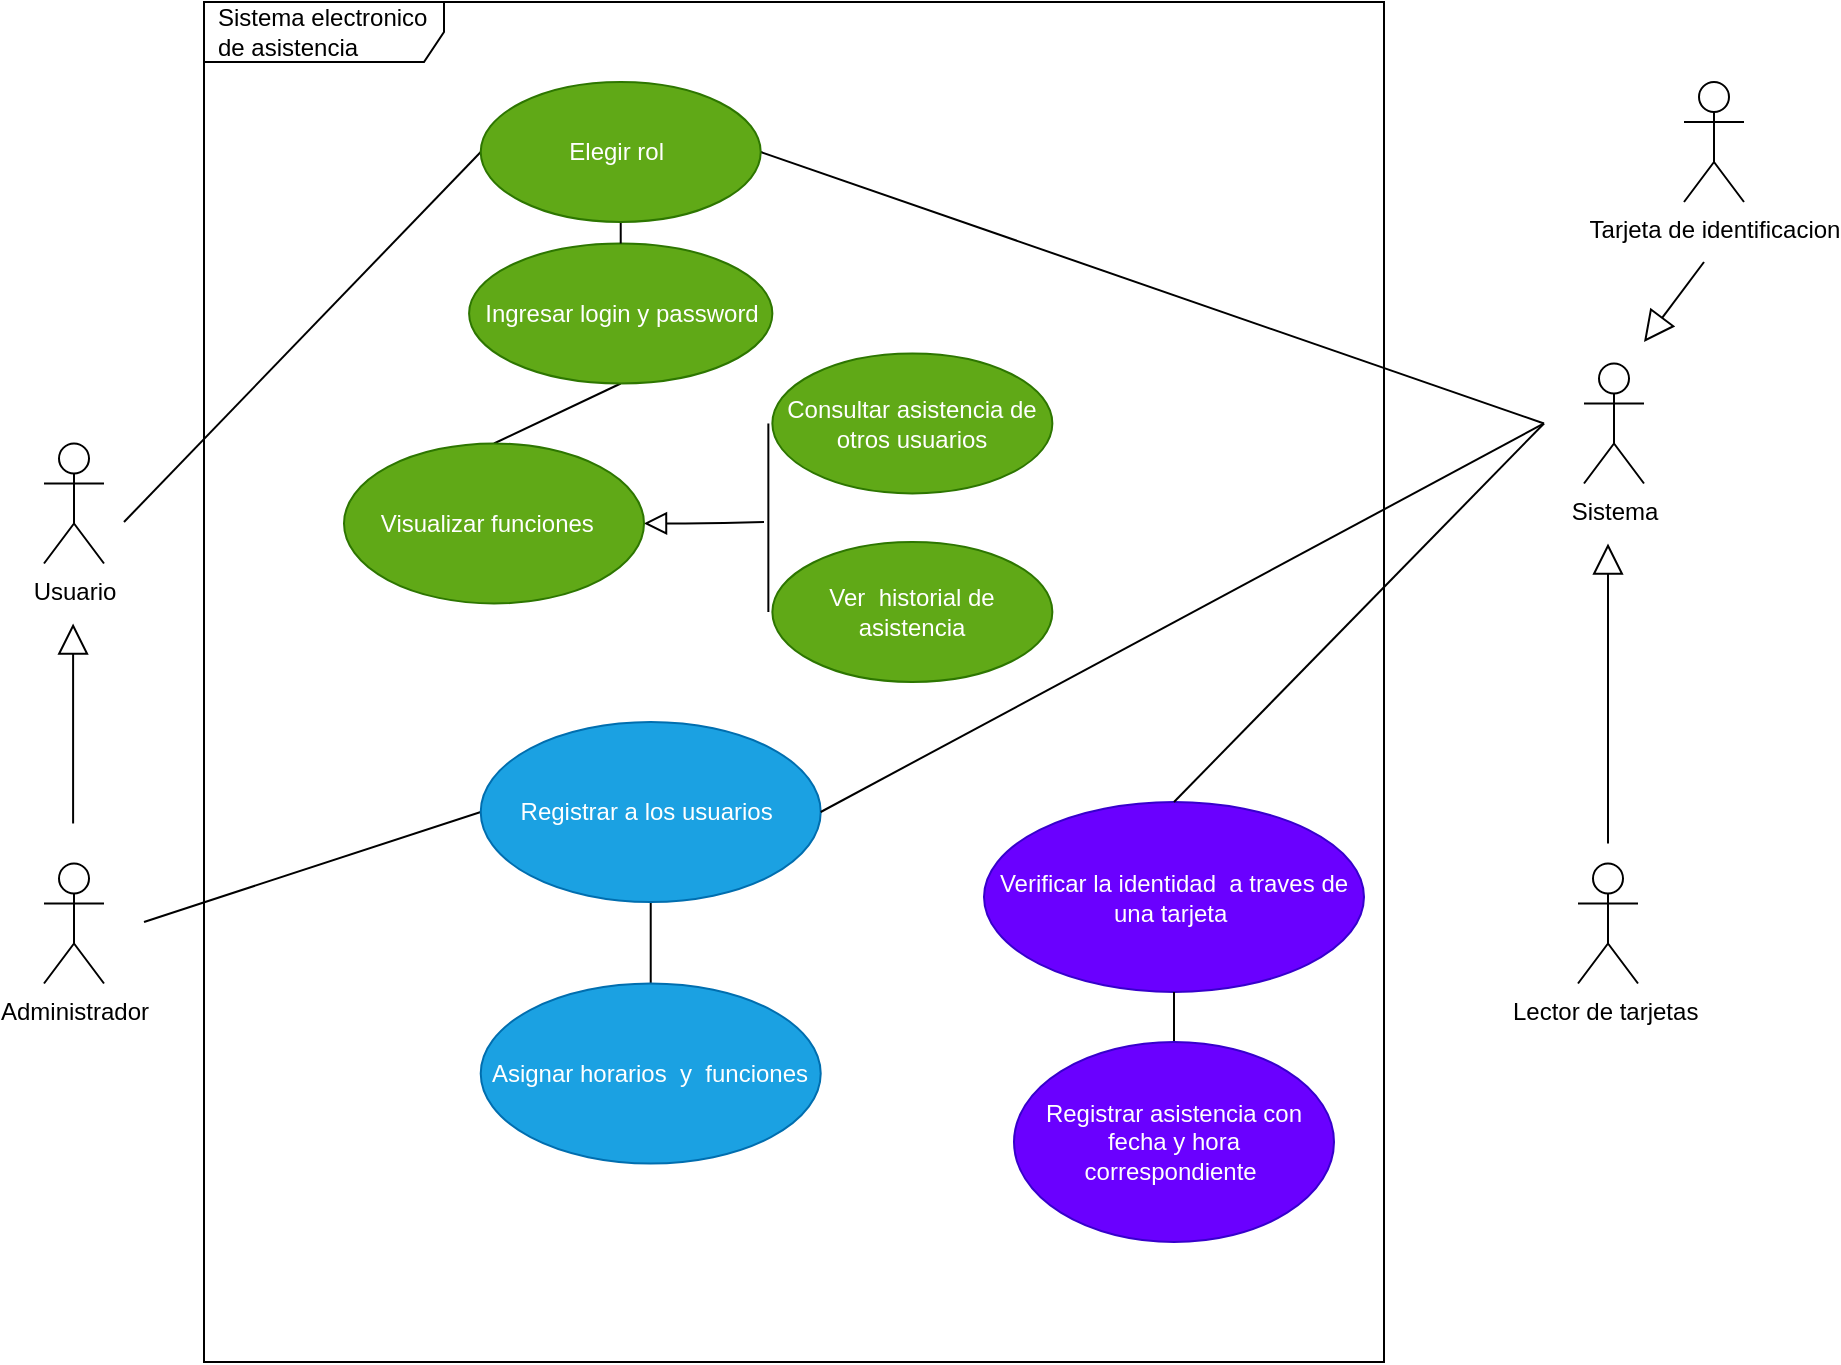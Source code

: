 <mxfile>
    <diagram id="x9WfqNALCWT0m6YbONBF" name="Página-1">
        <mxGraphModel dx="856" dy="971" grid="1" gridSize="10" guides="1" tooltips="1" connect="1" arrows="1" fold="1" page="1" pageScale="1" pageWidth="1169" pageHeight="1654" math="0" shadow="0">
            <root>
                <mxCell id="0"/>
                <mxCell id="1" parent="0"/>
                <mxCell id="83" value="Sistema electronico de asistencia" style="shape=umlFrame;whiteSpace=wrap;html=1;width=120;height=30;boundedLbl=1;verticalAlign=middle;align=left;spacingLeft=5;" parent="1" vertex="1">
                    <mxGeometry x="240" y="120" width="590" height="680" as="geometry"/>
                </mxCell>
                <mxCell id="2" value="Administrador&lt;br&gt;&lt;br&gt;" style="shape=umlActor;verticalLabelPosition=bottom;verticalAlign=top;html=1;" parent="1" vertex="1">
                    <mxGeometry x="160" y="550.74" width="30" height="60" as="geometry"/>
                </mxCell>
                <mxCell id="35" style="edgeStyle=none;html=1;strokeWidth=1;endArrow=none;endFill=0;entryX=0;entryY=0.5;entryDx=0;entryDy=0;" parent="1" target="71" edge="1">
                    <mxGeometry relative="1" as="geometry">
                        <mxPoint x="380" y="415.74" as="targetPoint"/>
                        <mxPoint x="200" y="380" as="sourcePoint"/>
                    </mxGeometry>
                </mxCell>
                <mxCell id="6" value="Usuario&lt;br&gt;" style="shape=umlActor;verticalLabelPosition=bottom;verticalAlign=top;html=1;" parent="1" vertex="1">
                    <mxGeometry x="160" y="340.74" width="30" height="60" as="geometry"/>
                </mxCell>
                <mxCell id="70" style="html=1;exitX=0.5;exitY=1;exitDx=0;exitDy=0;entryX=0.5;entryY=0;entryDx=0;entryDy=0;strokeWidth=1;startArrow=none;startFill=0;endArrow=none;endFill=0;startSize=6;endSize=11;targetPerimeterSpacing=0;" parent="1" source="20" target="63" edge="1">
                    <mxGeometry relative="1" as="geometry"/>
                </mxCell>
                <mxCell id="20" value="Ingresar login y password" style="ellipse;whiteSpace=wrap;html=1;fillColor=#60a917;fontColor=#ffffff;strokeColor=#2D7600;" parent="1" vertex="1">
                    <mxGeometry x="372.54" y="240.74" width="151.64" height="70" as="geometry"/>
                </mxCell>
                <mxCell id="85" style="html=1;exitX=0;exitY=0.5;exitDx=0;exitDy=0;endArrow=none;endFill=0;" edge="1" parent="1" source="24">
                    <mxGeometry relative="1" as="geometry">
                        <mxPoint x="210" y="580" as="targetPoint"/>
                    </mxGeometry>
                </mxCell>
                <mxCell id="96" style="edgeStyle=none;html=1;exitX=0.5;exitY=1;exitDx=0;exitDy=0;entryX=0.5;entryY=0;entryDx=0;entryDy=0;startArrow=none;startFill=0;endArrow=none;endFill=0;startSize=9;" edge="1" parent="1" source="24" target="91">
                    <mxGeometry relative="1" as="geometry"/>
                </mxCell>
                <mxCell id="24" value="Registrar a los usuarios&amp;nbsp;" style="ellipse;whiteSpace=wrap;html=1;fillColor=#1ba1e2;fontColor=#ffffff;strokeColor=#006EAF;" parent="1" vertex="1">
                    <mxGeometry x="378.36" y="480" width="170" height="90" as="geometry"/>
                </mxCell>
                <mxCell id="27" value="Sistema" style="shape=umlActor;verticalLabelPosition=bottom;verticalAlign=top;html=1;" parent="1" vertex="1">
                    <mxGeometry x="930" y="300.74" width="30" height="60" as="geometry"/>
                </mxCell>
                <mxCell id="29" value="" style="endArrow=none;startArrow=none;endFill=0;startFill=0;endSize=8;html=1;verticalAlign=bottom;labelBackgroundColor=none;strokeWidth=1;exitX=1;exitY=0.5;exitDx=0;exitDy=0;" parent="1" source="24" edge="1">
                    <mxGeometry width="160" relative="1" as="geometry">
                        <mxPoint x="610" y="360.74" as="sourcePoint"/>
                        <mxPoint x="910" y="330.74" as="targetPoint"/>
                    </mxGeometry>
                </mxCell>
                <mxCell id="30" value="&lt;p style=&quot;line-height: 90%;&quot;&gt;&lt;br&gt;&lt;/p&gt;" style="edgeLabel;html=1;align=center;verticalAlign=middle;resizable=0;points=[];" parent="29" vertex="1" connectable="0">
                    <mxGeometry x="0.177" relative="1" as="geometry">
                        <mxPoint as="offset"/>
                    </mxGeometry>
                </mxCell>
                <mxCell id="47" style="edgeStyle=none;html=1;strokeWidth=1;startArrow=none;startFill=0;endArrow=block;endFill=0;targetPerimeterSpacing=0;startSize=9;endSize=13;" parent="1" edge="1">
                    <mxGeometry relative="1" as="geometry">
                        <mxPoint x="942" y="390.74" as="targetPoint"/>
                        <mxPoint x="942" y="540.74" as="sourcePoint"/>
                    </mxGeometry>
                </mxCell>
                <mxCell id="38" value="Lector de tarjetas&amp;nbsp;" style="shape=umlActor;verticalLabelPosition=bottom;verticalAlign=top;html=1;" parent="1" vertex="1">
                    <mxGeometry x="927" y="550.74" width="30" height="60" as="geometry"/>
                </mxCell>
                <mxCell id="50" value="Verificar la identidad&amp;nbsp; a traves de una tarjeta&amp;nbsp;" style="ellipse;whiteSpace=wrap;html=1;fillColor=#6a00ff;fontColor=#ffffff;strokeColor=#3700CC;" parent="1" vertex="1">
                    <mxGeometry x="630" y="520" width="190" height="95" as="geometry"/>
                </mxCell>
                <mxCell id="52" value="" style="endArrow=none;startArrow=none;endFill=0;startFill=0;endSize=8;html=1;verticalAlign=bottom;labelBackgroundColor=none;strokeWidth=1;exitX=0.5;exitY=0;exitDx=0;exitDy=0;" parent="1" source="50" edge="1">
                    <mxGeometry width="160" relative="1" as="geometry">
                        <mxPoint x="620" y="370.74" as="sourcePoint"/>
                        <mxPoint x="910" y="330.74" as="targetPoint"/>
                    </mxGeometry>
                </mxCell>
                <mxCell id="53" value="&lt;p style=&quot;line-height: 90%;&quot;&gt;&lt;br&gt;&lt;/p&gt;" style="edgeLabel;html=1;align=center;verticalAlign=middle;resizable=0;points=[];" parent="52" vertex="1" connectable="0">
                    <mxGeometry x="0.177" relative="1" as="geometry">
                        <mxPoint as="offset"/>
                    </mxGeometry>
                </mxCell>
                <mxCell id="56" value="" style="endArrow=none;startArrow=none;endFill=0;startFill=0;endSize=8;html=1;verticalAlign=bottom;labelBackgroundColor=none;strokeWidth=1;exitX=1;exitY=0.5;exitDx=0;exitDy=0;" parent="1" source="71" edge="1">
                    <mxGeometry width="160" relative="1" as="geometry">
                        <mxPoint x="530" y="200.74" as="sourcePoint"/>
                        <mxPoint x="910" y="330.74" as="targetPoint"/>
                    </mxGeometry>
                </mxCell>
                <mxCell id="57" value="&lt;p style=&quot;line-height: 90%;&quot;&gt;&lt;br&gt;&lt;/p&gt;" style="edgeLabel;html=1;align=center;verticalAlign=middle;resizable=0;points=[];" parent="56" vertex="1" connectable="0">
                    <mxGeometry x="0.177" relative="1" as="geometry">
                        <mxPoint as="offset"/>
                    </mxGeometry>
                </mxCell>
                <mxCell id="61" style="edgeStyle=orthogonalEdgeStyle;html=1;exitX=0.5;exitY=0;exitDx=0;exitDy=0;entryX=0.5;entryY=1;entryDx=0;entryDy=0;strokeWidth=1;startArrow=none;startFill=0;endArrow=none;endFill=0;startSize=6;endSize=11;targetPerimeterSpacing=0;" parent="1" source="58" target="50" edge="1">
                    <mxGeometry relative="1" as="geometry"/>
                </mxCell>
                <mxCell id="58" value="Registrar asistencia con fecha y hora correspondiente&amp;nbsp;" style="ellipse;whiteSpace=wrap;html=1;fillColor=#6a00ff;fontColor=#ffffff;strokeColor=#3700CC;" parent="1" vertex="1">
                    <mxGeometry x="645" y="640" width="160" height="100" as="geometry"/>
                </mxCell>
                <mxCell id="94" style="edgeStyle=elbowEdgeStyle;html=1;exitX=0;exitY=0.5;exitDx=0;exitDy=0;endArrow=none;endFill=0;entryX=0;entryY=0.5;entryDx=0;entryDy=0;elbow=vertical;" edge="1" parent="1">
                    <mxGeometry relative="1" as="geometry">
                        <mxPoint x="522.18" y="330.74" as="targetPoint"/>
                        <mxPoint x="522.18" y="425" as="sourcePoint"/>
                        <Array as="points"/>
                    </mxGeometry>
                </mxCell>
                <mxCell id="95" style="edgeStyle=orthogonalEdgeStyle;html=1;exitX=1;exitY=0.5;exitDx=0;exitDy=0;endArrow=none;endFill=0;startArrow=block;startFill=0;startSize=9;" edge="1" parent="1">
                    <mxGeometry relative="1" as="geometry">
                        <mxPoint x="520" y="380" as="targetPoint"/>
                        <mxPoint x="460.0" y="380.74" as="sourcePoint"/>
                        <Array as="points">
                            <mxPoint x="490" y="381"/>
                            <mxPoint x="520" y="380"/>
                        </Array>
                    </mxGeometry>
                </mxCell>
                <mxCell id="63" value="Visualizar funciones&amp;nbsp;&amp;nbsp;" style="ellipse;whiteSpace=wrap;html=1;fillColor=#60a917;fontColor=#ffffff;strokeColor=#2D7600;" parent="1" vertex="1">
                    <mxGeometry x="310" y="340.74" width="150" height="80" as="geometry"/>
                </mxCell>
                <mxCell id="65" value="Consultar asistencia de otros usuarios" style="ellipse;whiteSpace=wrap;html=1;fillColor=#60a917;fontColor=#ffffff;strokeColor=#2D7600;" parent="1" vertex="1">
                    <mxGeometry x="524.18" y="295.74" width="140" height="70" as="geometry"/>
                </mxCell>
                <mxCell id="68" value="Ver&amp;nbsp; historial de asistencia" style="ellipse;whiteSpace=wrap;html=1;fillColor=#60a917;fontColor=#ffffff;strokeColor=#2D7600;" parent="1" vertex="1">
                    <mxGeometry x="524.18" y="390" width="140" height="70" as="geometry"/>
                </mxCell>
                <mxCell id="78" style="edgeStyle=none;html=1;exitX=0.5;exitY=1;exitDx=0;exitDy=0;entryX=0.5;entryY=0;entryDx=0;entryDy=0;strokeWidth=1;startArrow=none;startFill=0;endArrow=none;endFill=0;startSize=6;endSize=11;targetPerimeterSpacing=0;" parent="1" source="71" target="20" edge="1">
                    <mxGeometry relative="1" as="geometry"/>
                </mxCell>
                <mxCell id="71" value="Elegir rol&amp;nbsp;" style="ellipse;whiteSpace=wrap;html=1;fillColor=#60a917;fontColor=#ffffff;strokeColor=#2D7600;" parent="1" vertex="1">
                    <mxGeometry x="378.36" y="160" width="140" height="70" as="geometry"/>
                </mxCell>
                <mxCell id="76" style="edgeStyle=none;html=1;strokeWidth=1;startArrow=none;startFill=0;endArrow=block;endFill=0;targetPerimeterSpacing=0;startSize=9;endSize=13;" parent="1" edge="1">
                    <mxGeometry relative="1" as="geometry">
                        <mxPoint x="174.55" y="430.74" as="targetPoint"/>
                        <mxPoint x="174.55" y="530.74" as="sourcePoint"/>
                    </mxGeometry>
                </mxCell>
                <mxCell id="91" value="Asignar horarios&amp;nbsp; y&amp;nbsp; funciones" style="ellipse;whiteSpace=wrap;html=1;fillColor=#1ba1e2;fontColor=#ffffff;strokeColor=#006EAF;" vertex="1" parent="1">
                    <mxGeometry x="378.36" y="610.74" width="170" height="90" as="geometry"/>
                </mxCell>
                <mxCell id="92" value="Tarjeta de identificacion" style="shape=umlActor;verticalLabelPosition=bottom;verticalAlign=top;html=1;" vertex="1" parent="1">
                    <mxGeometry x="980" y="160" width="30" height="60" as="geometry"/>
                </mxCell>
                <mxCell id="93" style="edgeStyle=none;html=1;strokeWidth=1;startArrow=none;startFill=0;endArrow=block;endFill=0;targetPerimeterSpacing=0;startSize=9;endSize=13;" edge="1" parent="1">
                    <mxGeometry relative="1" as="geometry">
                        <mxPoint x="960" y="290" as="targetPoint"/>
                        <mxPoint x="990" y="250" as="sourcePoint"/>
                    </mxGeometry>
                </mxCell>
            </root>
        </mxGraphModel>
    </diagram>
</mxfile>
